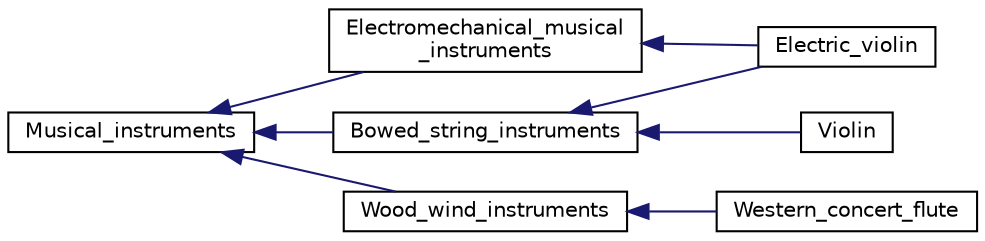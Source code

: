 digraph "Graphical Class Hierarchy"
{
  edge [fontname="Helvetica",fontsize="10",labelfontname="Helvetica",labelfontsize="10"];
  node [fontname="Helvetica",fontsize="10",shape=record];
  rankdir="LR";
  Node1 [label="Musical_instruments",height=0.2,width=0.4,color="black", fillcolor="white", style="filled",URL="$classMusical__instruments.html",tooltip="Abstract base class representing any kind of musical instrument. "];
  Node1 -> Node2 [dir="back",color="midnightblue",fontsize="10",style="solid",fontname="Helvetica"];
  Node2 [label="Bowed_string_instruments",height=0.2,width=0.4,color="black", fillcolor="white", style="filled",URL="$classBowed__string__instruments.html",tooltip="Abstract class that virtually inherites from musical_instruments base class, representing bowed strin..."];
  Node2 -> Node3 [dir="back",color="midnightblue",fontsize="10",style="solid",fontname="Helvetica"];
  Node3 [label="Electric_violin",height=0.2,width=0.4,color="black", fillcolor="white", style="filled",URL="$classElectric__violin.html",tooltip="Concrete class that muliple inherites from Bowed_string_instruments class and Electromechanical_music..."];
  Node2 -> Node4 [dir="back",color="midnightblue",fontsize="10",style="solid",fontname="Helvetica"];
  Node4 [label="Violin",height=0.2,width=0.4,color="black", fillcolor="white", style="filled",URL="$classViolin.html",tooltip="Concrete class that inherites from Bowed_string_instruments class, representing violin. "];
  Node1 -> Node5 [dir="back",color="midnightblue",fontsize="10",style="solid",fontname="Helvetica"];
  Node5 [label="Electromechanical_musical\l_instruments",height=0.2,width=0.4,color="black", fillcolor="white", style="filled",URL="$classElectromechanical__musical__instruments.html",tooltip="Abstract class that virtually inherites from musical_instruments base class, representing electromech..."];
  Node5 -> Node3 [dir="back",color="midnightblue",fontsize="10",style="solid",fontname="Helvetica"];
  Node1 -> Node6 [dir="back",color="midnightblue",fontsize="10",style="solid",fontname="Helvetica"];
  Node6 [label="Wood_wind_instruments",height=0.2,width=0.4,color="black", fillcolor="white", style="filled",URL="$classWood__wind__instruments.html",tooltip="Abstract derived class that virtually inherites from musical_instruments base class, representing wood wind instruments. "];
  Node6 -> Node7 [dir="back",color="midnightblue",fontsize="10",style="solid",fontname="Helvetica"];
  Node7 [label="Western_concert_flute",height=0.2,width=0.4,color="black", fillcolor="white", style="filled",URL="$classWestern__concert__flute.html",tooltip="Concrete class that inherites from Wood_wind_instruments class, representing western concert flute in..."];
}
